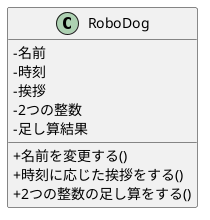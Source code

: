 @startuml RoboDogクラス
skinparam ClassAttributeIconSize 0
class RoboDog {
    '以下５つはフィールド(属性)という
    -名前
    -時刻
    -挨拶
    -2つの整数
    -足し算結果
    '以下2つはメソッド(操作)という
    +名前を変更する()
    +時刻に応じた挨拶をする()
    +2つの整数の足し算をする()
}

@enduml
